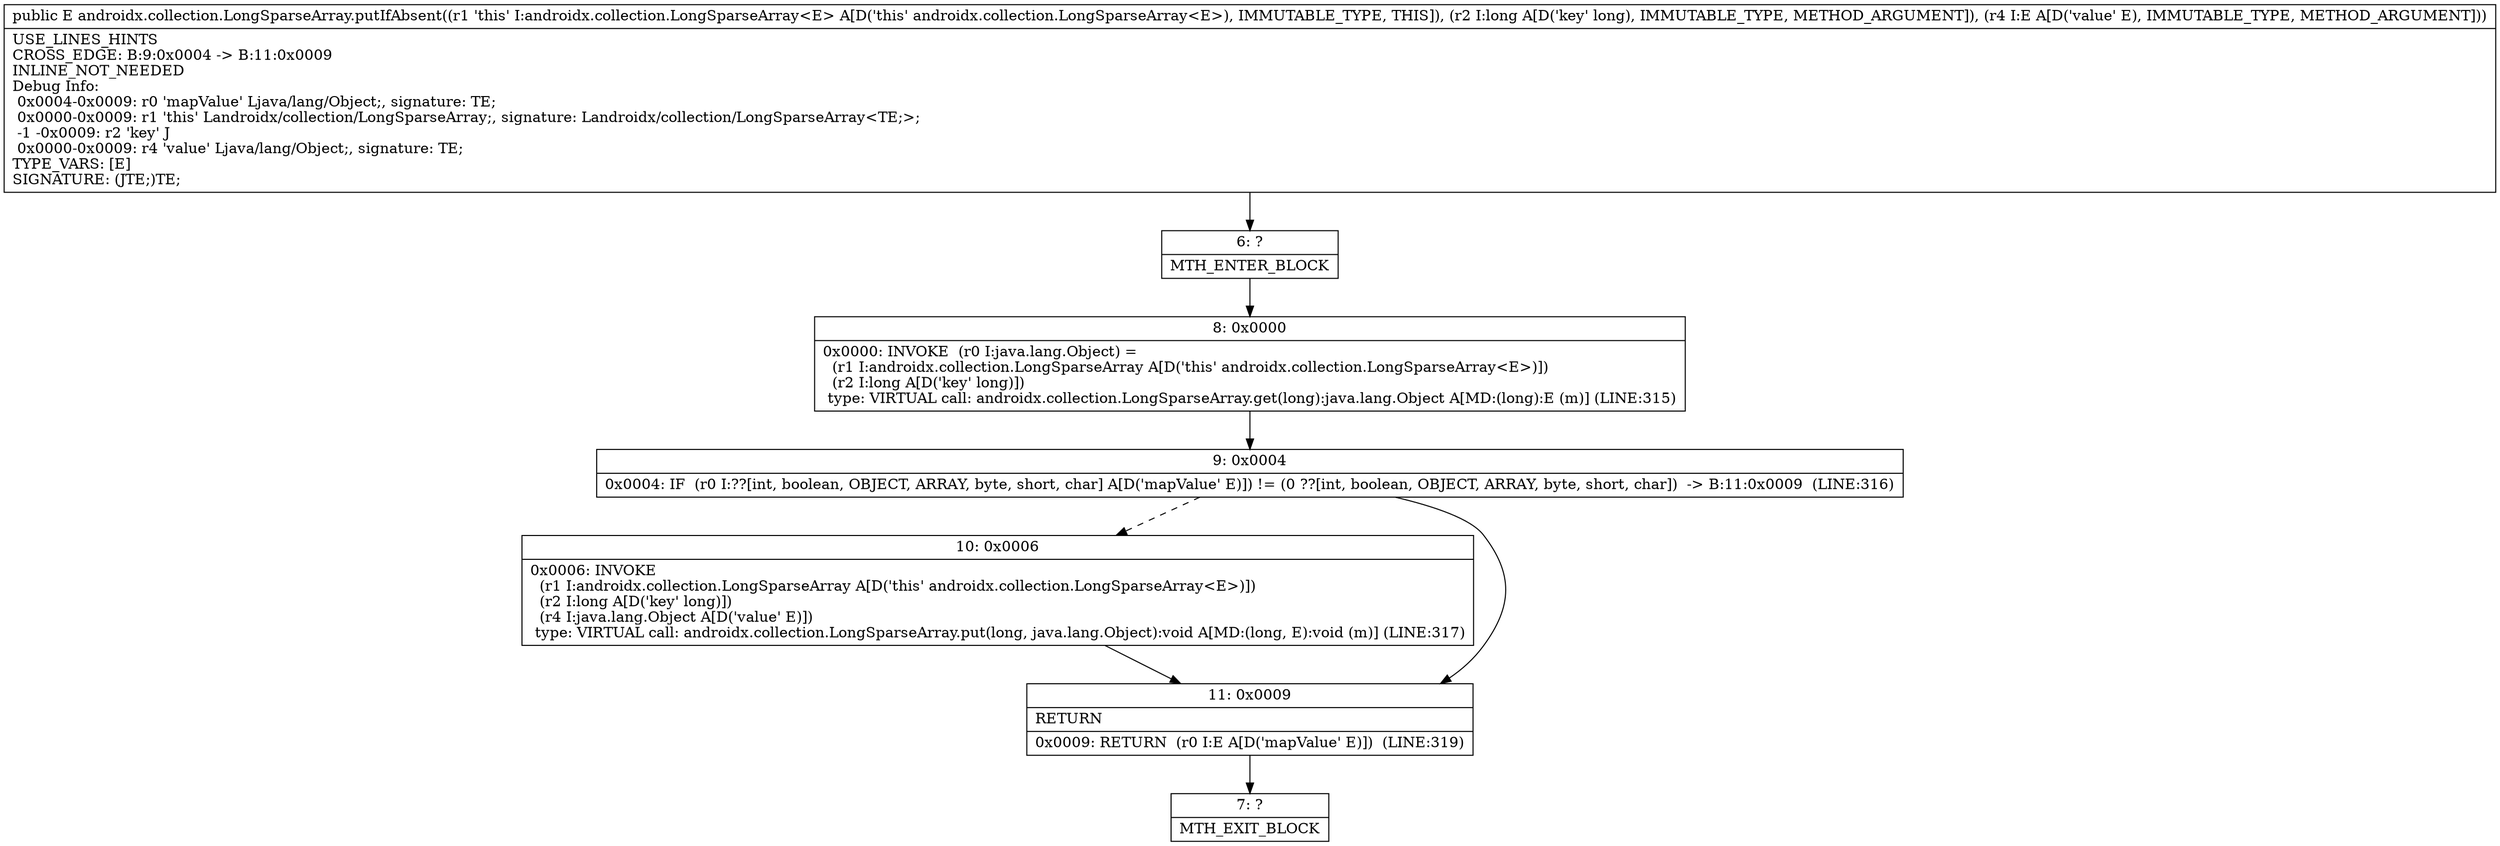 digraph "CFG forandroidx.collection.LongSparseArray.putIfAbsent(JLjava\/lang\/Object;)Ljava\/lang\/Object;" {
Node_6 [shape=record,label="{6\:\ ?|MTH_ENTER_BLOCK\l}"];
Node_8 [shape=record,label="{8\:\ 0x0000|0x0000: INVOKE  (r0 I:java.lang.Object) = \l  (r1 I:androidx.collection.LongSparseArray A[D('this' androidx.collection.LongSparseArray\<E\>)])\l  (r2 I:long A[D('key' long)])\l type: VIRTUAL call: androidx.collection.LongSparseArray.get(long):java.lang.Object A[MD:(long):E (m)] (LINE:315)\l}"];
Node_9 [shape=record,label="{9\:\ 0x0004|0x0004: IF  (r0 I:??[int, boolean, OBJECT, ARRAY, byte, short, char] A[D('mapValue' E)]) != (0 ??[int, boolean, OBJECT, ARRAY, byte, short, char])  \-\> B:11:0x0009  (LINE:316)\l}"];
Node_10 [shape=record,label="{10\:\ 0x0006|0x0006: INVOKE  \l  (r1 I:androidx.collection.LongSparseArray A[D('this' androidx.collection.LongSparseArray\<E\>)])\l  (r2 I:long A[D('key' long)])\l  (r4 I:java.lang.Object A[D('value' E)])\l type: VIRTUAL call: androidx.collection.LongSparseArray.put(long, java.lang.Object):void A[MD:(long, E):void (m)] (LINE:317)\l}"];
Node_11 [shape=record,label="{11\:\ 0x0009|RETURN\l|0x0009: RETURN  (r0 I:E A[D('mapValue' E)])  (LINE:319)\l}"];
Node_7 [shape=record,label="{7\:\ ?|MTH_EXIT_BLOCK\l}"];
MethodNode[shape=record,label="{public E androidx.collection.LongSparseArray.putIfAbsent((r1 'this' I:androidx.collection.LongSparseArray\<E\> A[D('this' androidx.collection.LongSparseArray\<E\>), IMMUTABLE_TYPE, THIS]), (r2 I:long A[D('key' long), IMMUTABLE_TYPE, METHOD_ARGUMENT]), (r4 I:E A[D('value' E), IMMUTABLE_TYPE, METHOD_ARGUMENT]))  | USE_LINES_HINTS\lCROSS_EDGE: B:9:0x0004 \-\> B:11:0x0009\lINLINE_NOT_NEEDED\lDebug Info:\l  0x0004\-0x0009: r0 'mapValue' Ljava\/lang\/Object;, signature: TE;\l  0x0000\-0x0009: r1 'this' Landroidx\/collection\/LongSparseArray;, signature: Landroidx\/collection\/LongSparseArray\<TE;\>;\l  \-1 \-0x0009: r2 'key' J\l  0x0000\-0x0009: r4 'value' Ljava\/lang\/Object;, signature: TE;\lTYPE_VARS: [E]\lSIGNATURE: (JTE;)TE;\l}"];
MethodNode -> Node_6;Node_6 -> Node_8;
Node_8 -> Node_9;
Node_9 -> Node_10[style=dashed];
Node_9 -> Node_11;
Node_10 -> Node_11;
Node_11 -> Node_7;
}

